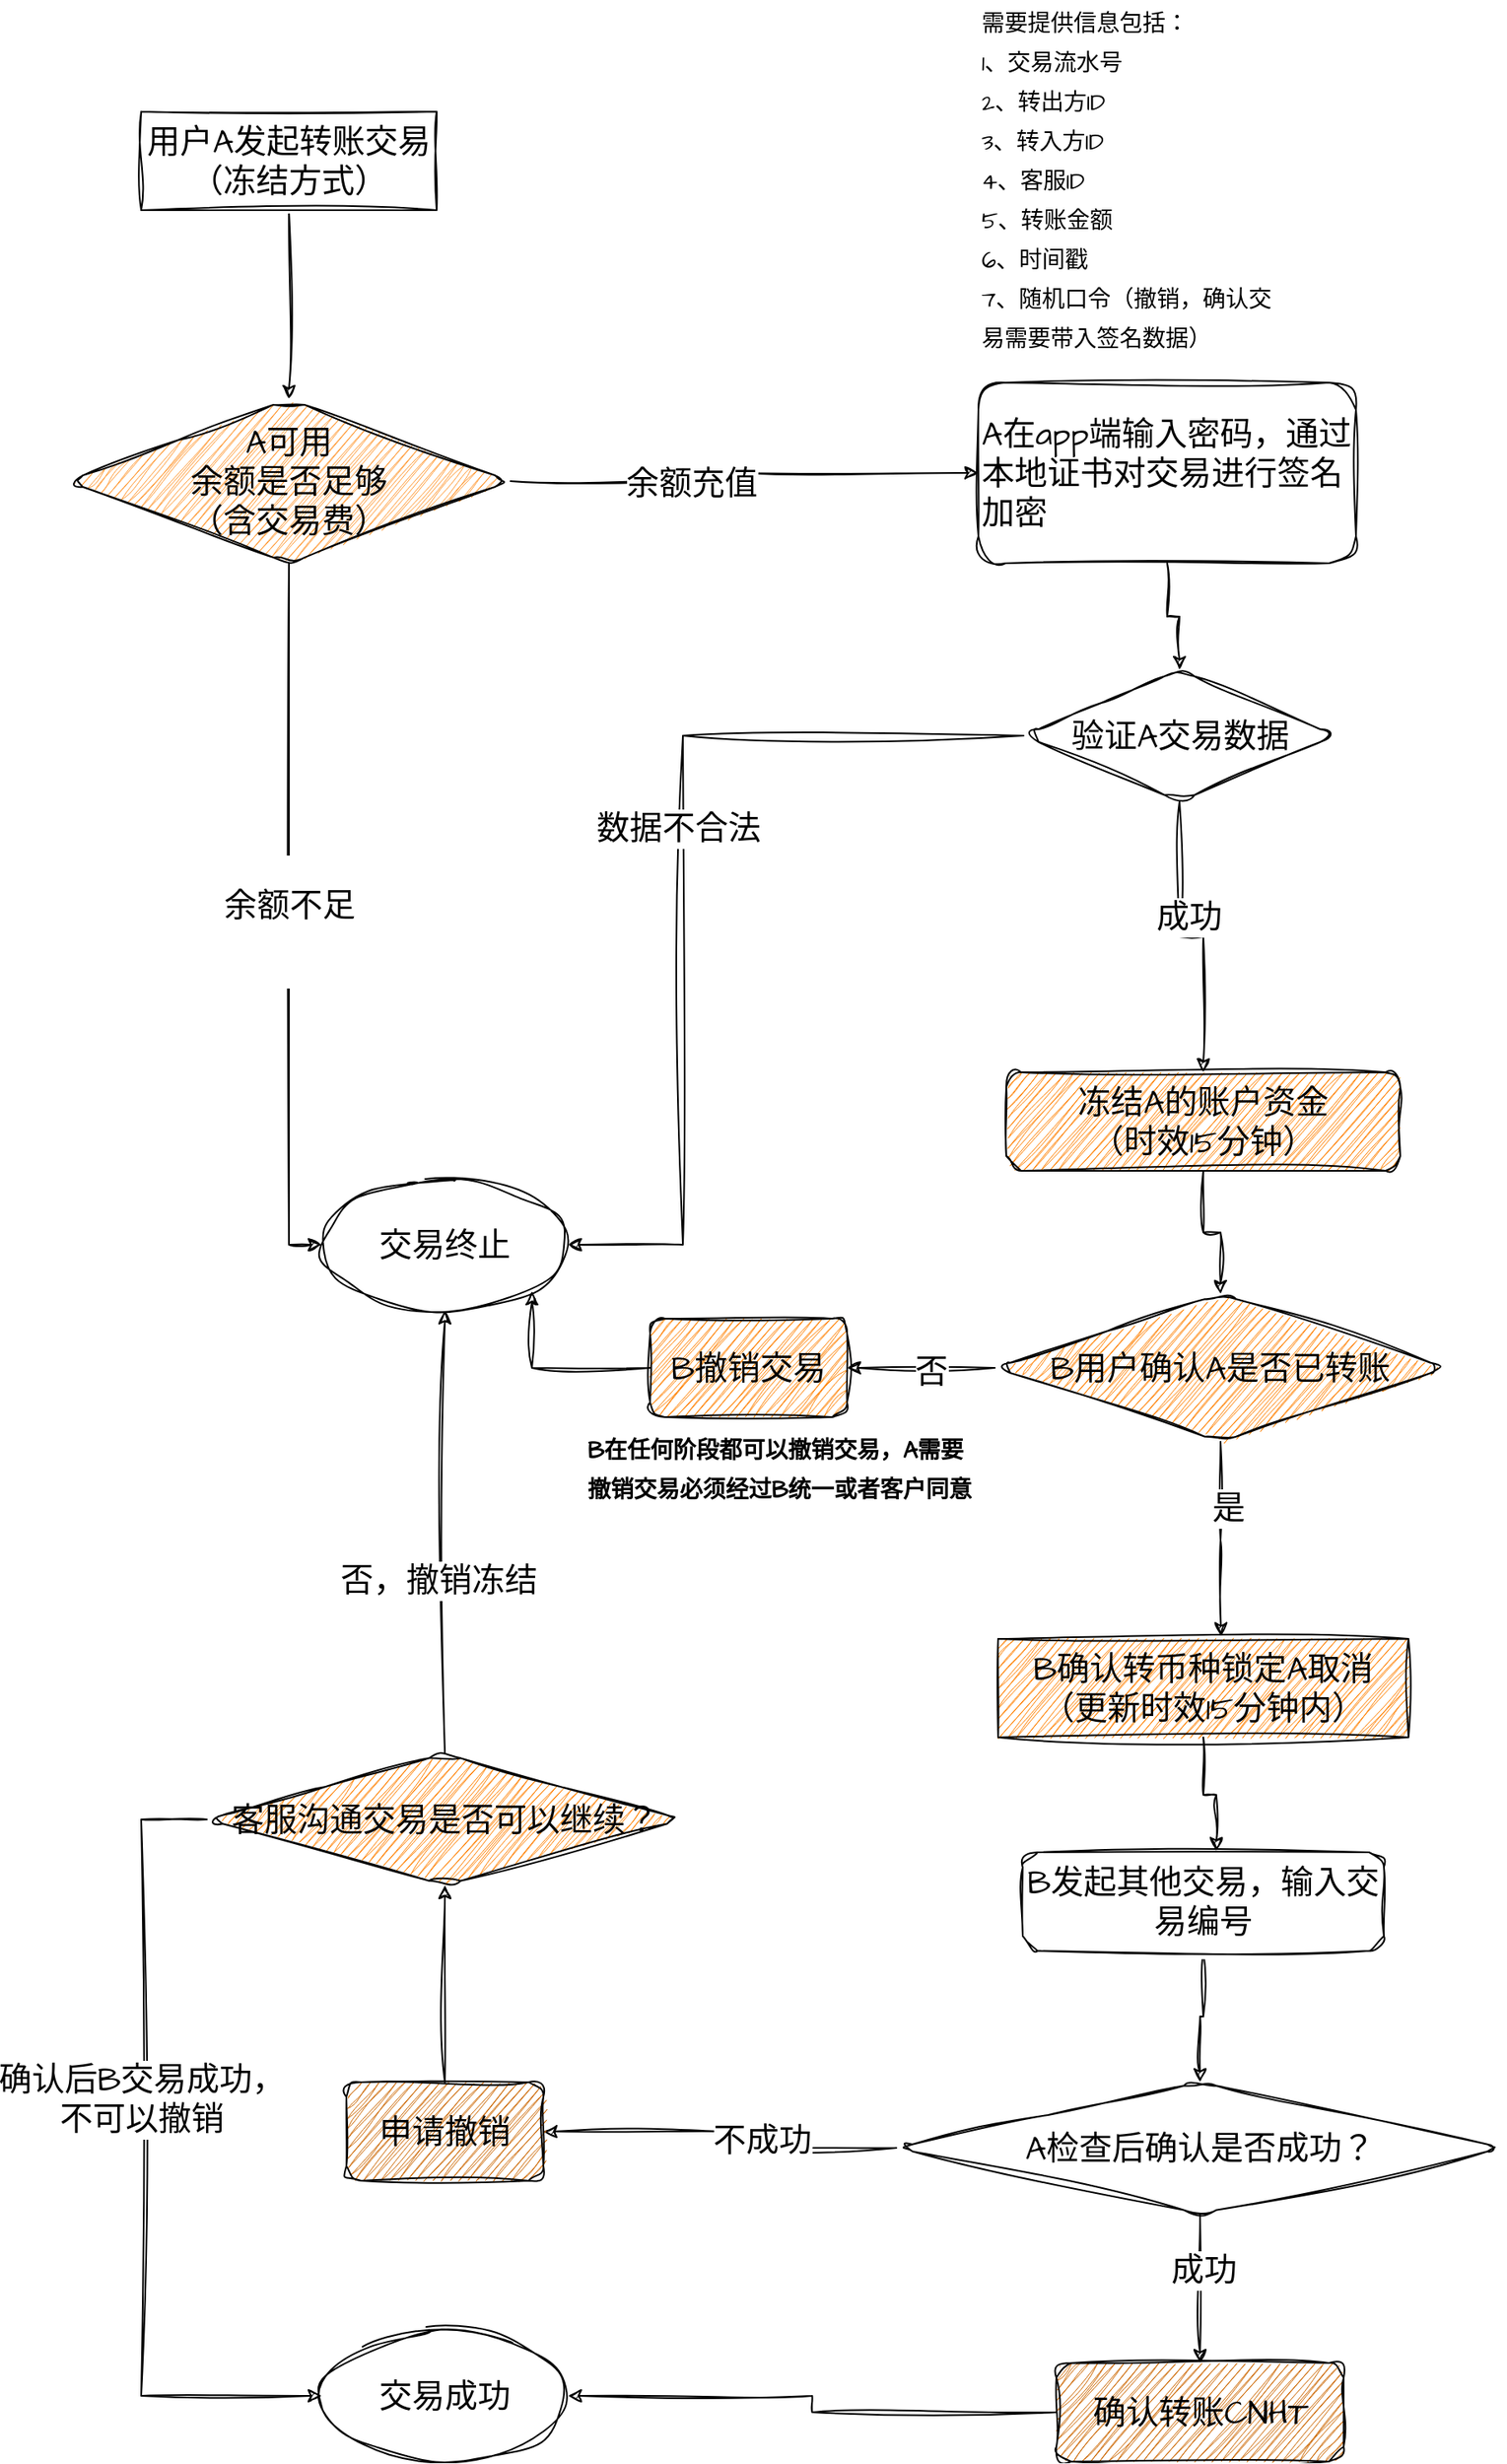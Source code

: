 <mxfile version="21.6.8" type="github">
  <diagram id="C5RBs43oDa-KdzZeNtuy" name="Page-1">
    <mxGraphModel dx="1861" dy="1644" grid="1" gridSize="10" guides="1" tooltips="1" connect="1" arrows="1" fold="1" page="1" pageScale="1" pageWidth="827" pageHeight="1169" math="0" shadow="0">
      <root>
        <mxCell id="WIyWlLk6GJQsqaUBKTNV-0" />
        <mxCell id="WIyWlLk6GJQsqaUBKTNV-1" parent="WIyWlLk6GJQsqaUBKTNV-0" />
        <mxCell id="F3JRNfg1lMUskxYJxzfs-19" value="" style="edgeStyle=orthogonalEdgeStyle;rounded=0;sketch=1;hachureGap=4;jiggle=2;curveFitting=1;orthogonalLoop=1;jettySize=auto;html=1;fontFamily=Architects Daughter;fontSource=https%3A%2F%2Ffonts.googleapis.com%2Fcss%3Ffamily%3DArchitects%2BDaughter;fontSize=16;" edge="1" parent="WIyWlLk6GJQsqaUBKTNV-1" source="F3JRNfg1lMUskxYJxzfs-0" target="F3JRNfg1lMUskxYJxzfs-18">
          <mxGeometry relative="1" as="geometry" />
        </mxCell>
        <mxCell id="F3JRNfg1lMUskxYJxzfs-0" value="A在app端输入密码，通过本地证书对交易进行签名加密" style="whiteSpace=wrap;html=1;rounded=1;glass=0;strokeWidth=1;shadow=0;sketch=1;hachureGap=4;jiggle=2;curveFitting=1;fontFamily=Architects Daughter;fontSource=https%3A%2F%2Ffonts.googleapis.com%2Fcss%3Ffamily%3DArchitects%2BDaughter;fontSize=20;align=left;" vertex="1" parent="WIyWlLk6GJQsqaUBKTNV-1">
          <mxGeometry x="570" y="165" width="230" height="110" as="geometry" />
        </mxCell>
        <mxCell id="F3JRNfg1lMUskxYJxzfs-10" style="edgeStyle=orthogonalEdgeStyle;rounded=0;sketch=1;hachureGap=4;jiggle=2;curveFitting=1;orthogonalLoop=1;jettySize=auto;html=1;entryX=0;entryY=0.5;entryDx=0;entryDy=0;fontFamily=Architects Daughter;fontSource=https%3A%2F%2Ffonts.googleapis.com%2Fcss%3Ffamily%3DArchitects%2BDaughter;fontSize=16;" edge="1" parent="WIyWlLk6GJQsqaUBKTNV-1" source="F3JRNfg1lMUskxYJxzfs-2" target="F3JRNfg1lMUskxYJxzfs-0">
          <mxGeometry relative="1" as="geometry" />
        </mxCell>
        <mxCell id="F3JRNfg1lMUskxYJxzfs-11" value="余额充值" style="edgeLabel;html=1;align=center;verticalAlign=middle;resizable=0;points=[];fontSize=20;fontFamily=Architects Daughter;" vertex="1" connectable="0" parent="F3JRNfg1lMUskxYJxzfs-10">
          <mxGeometry x="-0.244" y="-1" relative="1" as="geometry">
            <mxPoint as="offset" />
          </mxGeometry>
        </mxCell>
        <mxCell id="F3JRNfg1lMUskxYJxzfs-23" value="&#xa;&lt;span style=&quot;color: rgb(0, 0, 0); font-family: &amp;quot;Architects Daughter&amp;quot;; font-size: 20px; font-style: normal; font-variant-ligatures: normal; font-variant-caps: normal; font-weight: 400; letter-spacing: normal; orphans: 2; text-align: center; text-indent: 0px; text-transform: none; widows: 2; word-spacing: 0px; -webkit-text-stroke-width: 0px; background-color: rgb(255, 255, 255); text-decoration-thickness: initial; text-decoration-style: initial; text-decoration-color: initial; float: none; display: inline !important;&quot;&gt;余额不足&lt;/span&gt;&#xa;&#xa;" style="edgeStyle=orthogonalEdgeStyle;rounded=0;sketch=1;hachureGap=4;jiggle=2;curveFitting=1;orthogonalLoop=1;jettySize=auto;html=1;entryX=0;entryY=0.5;entryDx=0;entryDy=0;fontFamily=Architects Daughter;fontSource=https%3A%2F%2Ffonts.googleapis.com%2Fcss%3Ffamily%3DArchitects%2BDaughter;fontSize=16;" edge="1" parent="WIyWlLk6GJQsqaUBKTNV-1" source="F3JRNfg1lMUskxYJxzfs-2" target="F3JRNfg1lMUskxYJxzfs-4">
          <mxGeometry relative="1" as="geometry" />
        </mxCell>
        <mxCell id="F3JRNfg1lMUskxYJxzfs-2" value="A可用&lt;br&gt;余额是否足够&lt;br&gt;（含交易费）" style="rhombus;whiteSpace=wrap;html=1;fontSize=20;fontFamily=Architects Daughter;rounded=1;glass=0;strokeWidth=1;shadow=0;sketch=1;hachureGap=4;jiggle=2;curveFitting=1;fontSource=https%3A%2F%2Ffonts.googleapis.com%2Fcss%3Ffamily%3DArchitects%2BDaughter;fillColor=#FF9933;" vertex="1" parent="WIyWlLk6GJQsqaUBKTNV-1">
          <mxGeometry x="15" y="175" width="270" height="100" as="geometry" />
        </mxCell>
        <mxCell id="F3JRNfg1lMUskxYJxzfs-4" value="交易终止" style="ellipse;whiteSpace=wrap;html=1;fontSize=20;fontFamily=Architects Daughter;rounded=1;glass=0;strokeWidth=1;shadow=0;sketch=1;hachureGap=4;jiggle=2;curveFitting=1;fontSource=https%3A%2F%2Ffonts.googleapis.com%2Fcss%3Ffamily%3DArchitects%2BDaughter;" vertex="1" parent="WIyWlLk6GJQsqaUBKTNV-1">
          <mxGeometry x="170" y="650" width="150" height="80" as="geometry" />
        </mxCell>
        <mxCell id="F3JRNfg1lMUskxYJxzfs-9" style="edgeStyle=orthogonalEdgeStyle;rounded=0;sketch=1;hachureGap=4;jiggle=2;curveFitting=1;orthogonalLoop=1;jettySize=auto;html=1;fontFamily=Architects Daughter;fontSource=https%3A%2F%2Ffonts.googleapis.com%2Fcss%3Ffamily%3DArchitects%2BDaughter;fontSize=16;" edge="1" parent="WIyWlLk6GJQsqaUBKTNV-1" source="F3JRNfg1lMUskxYJxzfs-8" target="F3JRNfg1lMUskxYJxzfs-2">
          <mxGeometry relative="1" as="geometry" />
        </mxCell>
        <mxCell id="F3JRNfg1lMUskxYJxzfs-8" value="用户A发起转账交易（冻结方式）" style="rounded=0;whiteSpace=wrap;html=1;sketch=1;hachureGap=4;jiggle=2;curveFitting=1;fontFamily=Architects Daughter;fontSource=https%3A%2F%2Ffonts.googleapis.com%2Fcss%3Ffamily%3DArchitects%2BDaughter;fontSize=20;" vertex="1" parent="WIyWlLk6GJQsqaUBKTNV-1">
          <mxGeometry x="60" width="180" height="60" as="geometry" />
        </mxCell>
        <mxCell id="F3JRNfg1lMUskxYJxzfs-13" value="&lt;font style=&quot;font-size: 14px;&quot;&gt;需要提供信息包括：&lt;br&gt;1、交易流水号&lt;br&gt;2、转出方ID&lt;br&gt;3、转入方ID&lt;br&gt;4、客服ID&lt;br&gt;5、转账金额&lt;br&gt;6、时间戳&lt;br&gt;7、随机口令（撤销，确认交易需要带入签名数据）&lt;/font&gt;" style="text;html=1;strokeColor=none;fillColor=none;align=left;verticalAlign=middle;whiteSpace=wrap;rounded=0;fontSize=20;fontFamily=Architects Daughter;" vertex="1" parent="WIyWlLk6GJQsqaUBKTNV-1">
          <mxGeometry x="570" y="20" width="190" height="40" as="geometry" />
        </mxCell>
        <mxCell id="F3JRNfg1lMUskxYJxzfs-56" value="" style="edgeStyle=orthogonalEdgeStyle;rounded=0;sketch=1;hachureGap=4;jiggle=2;curveFitting=1;orthogonalLoop=1;jettySize=auto;html=1;fontFamily=Architects Daughter;fontSource=https%3A%2F%2Ffonts.googleapis.com%2Fcss%3Ffamily%3DArchitects%2BDaughter;fontSize=16;" edge="1" parent="WIyWlLk6GJQsqaUBKTNV-1" source="F3JRNfg1lMUskxYJxzfs-14" target="F3JRNfg1lMUskxYJxzfs-55">
          <mxGeometry relative="1" as="geometry" />
        </mxCell>
        <mxCell id="F3JRNfg1lMUskxYJxzfs-14" value="冻结A的账户资金&lt;br&gt;（时效15分钟）" style="whiteSpace=wrap;html=1;rounded=1;glass=0;strokeWidth=1;shadow=0;sketch=1;hachureGap=4;jiggle=2;curveFitting=1;fontFamily=Architects Daughter;fontSource=https%3A%2F%2Ffonts.googleapis.com%2Fcss%3Ffamily%3DArchitects%2BDaughter;fontSize=20;fillColor=#FF8000;" vertex="1" parent="WIyWlLk6GJQsqaUBKTNV-1">
          <mxGeometry x="587" y="585" width="240" height="60" as="geometry" />
        </mxCell>
        <mxCell id="F3JRNfg1lMUskxYJxzfs-20" style="edgeStyle=orthogonalEdgeStyle;rounded=0;sketch=1;hachureGap=4;jiggle=2;curveFitting=1;orthogonalLoop=1;jettySize=auto;html=1;fontFamily=Architects Daughter;fontSource=https%3A%2F%2Ffonts.googleapis.com%2Fcss%3Ffamily%3DArchitects%2BDaughter;fontSize=16;" edge="1" parent="WIyWlLk6GJQsqaUBKTNV-1" source="F3JRNfg1lMUskxYJxzfs-18" target="F3JRNfg1lMUskxYJxzfs-14">
          <mxGeometry relative="1" as="geometry" />
        </mxCell>
        <mxCell id="F3JRNfg1lMUskxYJxzfs-21" value="成功" style="edgeLabel;html=1;align=center;verticalAlign=middle;resizable=0;points=[];fontSize=20;fontFamily=Architects Daughter;" vertex="1" connectable="0" parent="F3JRNfg1lMUskxYJxzfs-20">
          <mxGeometry x="-0.218" y="5" relative="1" as="geometry">
            <mxPoint as="offset" />
          </mxGeometry>
        </mxCell>
        <mxCell id="F3JRNfg1lMUskxYJxzfs-22" style="edgeStyle=orthogonalEdgeStyle;rounded=0;sketch=1;hachureGap=4;jiggle=2;curveFitting=1;orthogonalLoop=1;jettySize=auto;html=1;entryX=1;entryY=0.5;entryDx=0;entryDy=0;fontFamily=Architects Daughter;fontSource=https%3A%2F%2Ffonts.googleapis.com%2Fcss%3Ffamily%3DArchitects%2BDaughter;fontSize=16;" edge="1" parent="WIyWlLk6GJQsqaUBKTNV-1" source="F3JRNfg1lMUskxYJxzfs-18" target="F3JRNfg1lMUskxYJxzfs-4">
          <mxGeometry relative="1" as="geometry">
            <Array as="points">
              <mxPoint x="390" y="380" />
              <mxPoint x="390" y="690" />
            </Array>
          </mxGeometry>
        </mxCell>
        <mxCell id="F3JRNfg1lMUskxYJxzfs-25" value="数据不合法" style="edgeLabel;html=1;align=center;verticalAlign=middle;resizable=0;points=[];fontSize=20;fontFamily=Architects Daughter;" vertex="1" connectable="0" parent="F3JRNfg1lMUskxYJxzfs-22">
          <mxGeometry x="-0.103" y="-3" relative="1" as="geometry">
            <mxPoint as="offset" />
          </mxGeometry>
        </mxCell>
        <mxCell id="F3JRNfg1lMUskxYJxzfs-18" value="&lt;div style=&quot;&quot;&gt;&lt;span style=&quot;background-color: initial;&quot;&gt;验证A交易数据&lt;/span&gt;&lt;/div&gt;" style="rhombus;whiteSpace=wrap;html=1;fontSize=20;fontFamily=Architects Daughter;align=center;rounded=1;glass=0;strokeWidth=1;shadow=0;sketch=1;hachureGap=4;jiggle=2;curveFitting=1;fontSource=https%3A%2F%2Ffonts.googleapis.com%2Fcss%3Ffamily%3DArchitects%2BDaughter;" vertex="1" parent="WIyWlLk6GJQsqaUBKTNV-1">
          <mxGeometry x="597.5" y="340" width="190" height="80" as="geometry" />
        </mxCell>
        <mxCell id="F3JRNfg1lMUskxYJxzfs-40" value="" style="edgeStyle=orthogonalEdgeStyle;rounded=0;sketch=1;hachureGap=4;jiggle=2;curveFitting=1;orthogonalLoop=1;jettySize=auto;html=1;fontFamily=Architects Daughter;fontSource=https%3A%2F%2Ffonts.googleapis.com%2Fcss%3Ffamily%3DArchitects%2BDaughter;fontSize=16;" edge="1" parent="WIyWlLk6GJQsqaUBKTNV-1" source="F3JRNfg1lMUskxYJxzfs-28" target="F3JRNfg1lMUskxYJxzfs-39">
          <mxGeometry relative="1" as="geometry" />
        </mxCell>
        <mxCell id="F3JRNfg1lMUskxYJxzfs-28" value="B发起其他交易，输入交易编号" style="rounded=1;whiteSpace=wrap;html=1;sketch=1;hachureGap=4;jiggle=2;curveFitting=1;fontFamily=Architects Daughter;fontSource=https%3A%2F%2Ffonts.googleapis.com%2Fcss%3Ffamily%3DArchitects%2BDaughter;fontSize=20;" vertex="1" parent="WIyWlLk6GJQsqaUBKTNV-1">
          <mxGeometry x="597" y="1060" width="220" height="60" as="geometry" />
        </mxCell>
        <mxCell id="F3JRNfg1lMUskxYJxzfs-34" value="" style="edgeStyle=orthogonalEdgeStyle;rounded=0;sketch=1;hachureGap=4;jiggle=2;curveFitting=1;orthogonalLoop=1;jettySize=auto;html=1;fontFamily=Architects Daughter;fontSource=https%3A%2F%2Ffonts.googleapis.com%2Fcss%3Ffamily%3DArchitects%2BDaughter;fontSize=16;" edge="1" parent="WIyWlLk6GJQsqaUBKTNV-1" source="F3JRNfg1lMUskxYJxzfs-30" target="F3JRNfg1lMUskxYJxzfs-33">
          <mxGeometry relative="1" as="geometry" />
        </mxCell>
        <mxCell id="F3JRNfg1lMUskxYJxzfs-30" value="确认转账CNHT" style="whiteSpace=wrap;html=1;fontSize=20;fontFamily=Architects Daughter;rounded=1;sketch=1;hachureGap=4;jiggle=2;curveFitting=1;fontSource=https%3A%2F%2Ffonts.googleapis.com%2Fcss%3Ffamily%3DArchitects%2BDaughter;fillColor=#CC6600;" vertex="1" parent="WIyWlLk6GJQsqaUBKTNV-1">
          <mxGeometry x="617.5" y="1371" width="175" height="60" as="geometry" />
        </mxCell>
        <mxCell id="F3JRNfg1lMUskxYJxzfs-33" value="交易成功" style="ellipse;whiteSpace=wrap;html=1;fontSize=20;fontFamily=Architects Daughter;rounded=1;sketch=1;hachureGap=4;jiggle=2;curveFitting=1;fontSource=https%3A%2F%2Ffonts.googleapis.com%2Fcss%3Ffamily%3DArchitects%2BDaughter;" vertex="1" parent="WIyWlLk6GJQsqaUBKTNV-1">
          <mxGeometry x="170" y="1351" width="150" height="80" as="geometry" />
        </mxCell>
        <mxCell id="F3JRNfg1lMUskxYJxzfs-37" style="edgeStyle=orthogonalEdgeStyle;rounded=0;sketch=1;hachureGap=4;jiggle=2;curveFitting=1;orthogonalLoop=1;jettySize=auto;html=1;entryX=0.536;entryY=-0.012;entryDx=0;entryDy=0;entryPerimeter=0;fontFamily=Architects Daughter;fontSource=https%3A%2F%2Ffonts.googleapis.com%2Fcss%3Ffamily%3DArchitects%2BDaughter;fontSize=16;" edge="1" parent="WIyWlLk6GJQsqaUBKTNV-1" source="F3JRNfg1lMUskxYJxzfs-35" target="F3JRNfg1lMUskxYJxzfs-28">
          <mxGeometry relative="1" as="geometry" />
        </mxCell>
        <mxCell id="F3JRNfg1lMUskxYJxzfs-35" value="B确认转币种锁定A取消&lt;br&gt;（更新时效15分钟内）" style="whiteSpace=wrap;html=1;fontSize=20;fontFamily=Architects Daughter;rounded=0;sketch=1;hachureGap=4;jiggle=2;curveFitting=1;fontSource=https%3A%2F%2Ffonts.googleapis.com%2Fcss%3Ffamily%3DArchitects%2BDaughter;fillColor=#FF8000;" vertex="1" parent="WIyWlLk6GJQsqaUBKTNV-1">
          <mxGeometry x="582" y="930" width="250" height="60" as="geometry" />
        </mxCell>
        <mxCell id="F3JRNfg1lMUskxYJxzfs-41" style="edgeStyle=orthogonalEdgeStyle;rounded=0;sketch=1;hachureGap=4;jiggle=2;curveFitting=1;orthogonalLoop=1;jettySize=auto;html=1;entryX=0.5;entryY=0;entryDx=0;entryDy=0;fontFamily=Architects Daughter;fontSource=https%3A%2F%2Ffonts.googleapis.com%2Fcss%3Ffamily%3DArchitects%2BDaughter;fontSize=16;" edge="1" parent="WIyWlLk6GJQsqaUBKTNV-1" source="F3JRNfg1lMUskxYJxzfs-39" target="F3JRNfg1lMUskxYJxzfs-30">
          <mxGeometry relative="1" as="geometry" />
        </mxCell>
        <mxCell id="F3JRNfg1lMUskxYJxzfs-42" value="成功" style="edgeLabel;html=1;align=center;verticalAlign=middle;resizable=0;points=[];fontSize=20;fontFamily=Architects Daughter;" vertex="1" connectable="0" parent="F3JRNfg1lMUskxYJxzfs-41">
          <mxGeometry x="-0.249" y="2" relative="1" as="geometry">
            <mxPoint as="offset" />
          </mxGeometry>
        </mxCell>
        <mxCell id="F3JRNfg1lMUskxYJxzfs-44" value="" style="edgeStyle=orthogonalEdgeStyle;rounded=0;sketch=1;hachureGap=4;jiggle=2;curveFitting=1;orthogonalLoop=1;jettySize=auto;html=1;fontFamily=Architects Daughter;fontSource=https%3A%2F%2Ffonts.googleapis.com%2Fcss%3Ffamily%3DArchitects%2BDaughter;fontSize=16;" edge="1" parent="WIyWlLk6GJQsqaUBKTNV-1" source="F3JRNfg1lMUskxYJxzfs-39" target="F3JRNfg1lMUskxYJxzfs-43">
          <mxGeometry relative="1" as="geometry" />
        </mxCell>
        <mxCell id="F3JRNfg1lMUskxYJxzfs-45" value="不成功" style="edgeLabel;html=1;align=center;verticalAlign=middle;resizable=0;points=[];fontSize=20;fontFamily=Architects Daughter;" vertex="1" connectable="0" parent="F3JRNfg1lMUskxYJxzfs-44">
          <mxGeometry x="-0.272" y="-5" relative="1" as="geometry">
            <mxPoint as="offset" />
          </mxGeometry>
        </mxCell>
        <mxCell id="F3JRNfg1lMUskxYJxzfs-39" value="A检查后确认是否成功？" style="rhombus;whiteSpace=wrap;html=1;fontSize=20;fontFamily=Architects Daughter;rounded=1;sketch=1;hachureGap=4;jiggle=2;curveFitting=1;fontSource=https%3A%2F%2Ffonts.googleapis.com%2Fcss%3Ffamily%3DArchitects%2BDaughter;fillColor=none;" vertex="1" parent="WIyWlLk6GJQsqaUBKTNV-1">
          <mxGeometry x="520" y="1200" width="370" height="80" as="geometry" />
        </mxCell>
        <mxCell id="F3JRNfg1lMUskxYJxzfs-50" value="" style="edgeStyle=orthogonalEdgeStyle;rounded=0;sketch=1;hachureGap=4;jiggle=2;curveFitting=1;orthogonalLoop=1;jettySize=auto;html=1;fontFamily=Architects Daughter;fontSource=https%3A%2F%2Ffonts.googleapis.com%2Fcss%3Ffamily%3DArchitects%2BDaughter;fontSize=16;" edge="1" parent="WIyWlLk6GJQsqaUBKTNV-1" source="F3JRNfg1lMUskxYJxzfs-43" target="F3JRNfg1lMUskxYJxzfs-49">
          <mxGeometry relative="1" as="geometry" />
        </mxCell>
        <mxCell id="F3JRNfg1lMUskxYJxzfs-43" value="申请撤销" style="whiteSpace=wrap;html=1;fontSize=20;fontFamily=Architects Daughter;rounded=1;sketch=1;hachureGap=4;jiggle=2;curveFitting=1;fontSource=https%3A%2F%2Ffonts.googleapis.com%2Fcss%3Ffamily%3DArchitects%2BDaughter;fillColor=#CC6600;" vertex="1" parent="WIyWlLk6GJQsqaUBKTNV-1">
          <mxGeometry x="185" y="1200" width="120" height="60" as="geometry" />
        </mxCell>
        <mxCell id="F3JRNfg1lMUskxYJxzfs-48" style="edgeStyle=orthogonalEdgeStyle;rounded=0;sketch=1;hachureGap=4;jiggle=2;curveFitting=1;orthogonalLoop=1;jettySize=auto;html=1;entryX=0.5;entryY=1;entryDx=0;entryDy=0;fontFamily=Architects Daughter;fontSource=https%3A%2F%2Ffonts.googleapis.com%2Fcss%3Ffamily%3DArchitects%2BDaughter;fontSize=16;exitX=0.5;exitY=0;exitDx=0;exitDy=0;" edge="1" parent="WIyWlLk6GJQsqaUBKTNV-1" source="F3JRNfg1lMUskxYJxzfs-49" target="F3JRNfg1lMUskxYJxzfs-4">
          <mxGeometry relative="1" as="geometry">
            <mxPoint x="245" y="990" as="sourcePoint" />
          </mxGeometry>
        </mxCell>
        <mxCell id="F3JRNfg1lMUskxYJxzfs-51" value="否，撤销冻结" style="edgeLabel;html=1;align=center;verticalAlign=middle;resizable=0;points=[];fontSize=20;fontFamily=Architects Daughter;" vertex="1" connectable="0" parent="F3JRNfg1lMUskxYJxzfs-48">
          <mxGeometry x="-0.216" y="4" relative="1" as="geometry">
            <mxPoint as="offset" />
          </mxGeometry>
        </mxCell>
        <mxCell id="F3JRNfg1lMUskxYJxzfs-52" style="edgeStyle=orthogonalEdgeStyle;rounded=0;sketch=1;hachureGap=4;jiggle=2;curveFitting=1;orthogonalLoop=1;jettySize=auto;html=1;fontFamily=Architects Daughter;fontSource=https%3A%2F%2Ffonts.googleapis.com%2Fcss%3Ffamily%3DArchitects%2BDaughter;fontSize=16;" edge="1" parent="WIyWlLk6GJQsqaUBKTNV-1" source="F3JRNfg1lMUskxYJxzfs-49" target="F3JRNfg1lMUskxYJxzfs-33">
          <mxGeometry relative="1" as="geometry">
            <Array as="points">
              <mxPoint x="60" y="1040" />
              <mxPoint x="60" y="1391" />
            </Array>
          </mxGeometry>
        </mxCell>
        <mxCell id="F3JRNfg1lMUskxYJxzfs-53" value="确认后B交易成功，&lt;br&gt;不可以撤销" style="edgeLabel;html=1;align=center;verticalAlign=middle;resizable=0;points=[];fontSize=20;fontFamily=Architects Daughter;" vertex="1" connectable="0" parent="F3JRNfg1lMUskxYJxzfs-52">
          <mxGeometry x="-0.163" relative="1" as="geometry">
            <mxPoint as="offset" />
          </mxGeometry>
        </mxCell>
        <mxCell id="F3JRNfg1lMUskxYJxzfs-49" value="客服沟通交易是否可以继续？" style="rhombus;whiteSpace=wrap;html=1;fontSize=20;fontFamily=Architects Daughter;rounded=1;sketch=1;hachureGap=4;jiggle=2;curveFitting=1;fontSource=https%3A%2F%2Ffonts.googleapis.com%2Fcss%3Ffamily%3DArchitects%2BDaughter;fillColor=#FF8000;" vertex="1" parent="WIyWlLk6GJQsqaUBKTNV-1">
          <mxGeometry x="100" y="1000" width="290" height="80" as="geometry" />
        </mxCell>
        <mxCell id="F3JRNfg1lMUskxYJxzfs-60" value="" style="edgeStyle=orthogonalEdgeStyle;rounded=0;sketch=1;hachureGap=4;jiggle=2;curveFitting=1;orthogonalLoop=1;jettySize=auto;html=1;fontFamily=Architects Daughter;fontSource=https%3A%2F%2Ffonts.googleapis.com%2Fcss%3Ffamily%3DArchitects%2BDaughter;fontSize=16;" edge="1" parent="WIyWlLk6GJQsqaUBKTNV-1" source="F3JRNfg1lMUskxYJxzfs-55" target="F3JRNfg1lMUskxYJxzfs-59">
          <mxGeometry relative="1" as="geometry" />
        </mxCell>
        <mxCell id="F3JRNfg1lMUskxYJxzfs-66" value="否" style="edgeLabel;html=1;align=center;verticalAlign=middle;resizable=0;points=[];fontSize=20;fontFamily=Architects Daughter;" vertex="1" connectable="0" parent="F3JRNfg1lMUskxYJxzfs-60">
          <mxGeometry x="-0.128" y="2" relative="1" as="geometry">
            <mxPoint as="offset" />
          </mxGeometry>
        </mxCell>
        <mxCell id="F3JRNfg1lMUskxYJxzfs-62" style="edgeStyle=orthogonalEdgeStyle;rounded=0;sketch=1;hachureGap=4;jiggle=2;curveFitting=1;orthogonalLoop=1;jettySize=auto;html=1;entryX=0.543;entryY=-0.026;entryDx=0;entryDy=0;entryPerimeter=0;fontFamily=Architects Daughter;fontSource=https%3A%2F%2Ffonts.googleapis.com%2Fcss%3Ffamily%3DArchitects%2BDaughter;fontSize=16;" edge="1" parent="WIyWlLk6GJQsqaUBKTNV-1" source="F3JRNfg1lMUskxYJxzfs-55" target="F3JRNfg1lMUskxYJxzfs-35">
          <mxGeometry relative="1" as="geometry" />
        </mxCell>
        <mxCell id="F3JRNfg1lMUskxYJxzfs-63" value="是" style="edgeLabel;html=1;align=center;verticalAlign=middle;resizable=0;points=[];fontSize=20;fontFamily=Architects Daughter;" vertex="1" connectable="0" parent="F3JRNfg1lMUskxYJxzfs-62">
          <mxGeometry x="-0.337" y="4" relative="1" as="geometry">
            <mxPoint as="offset" />
          </mxGeometry>
        </mxCell>
        <mxCell id="F3JRNfg1lMUskxYJxzfs-55" value="B用户确认A是否已转账" style="rhombus;whiteSpace=wrap;html=1;fontSize=20;fontFamily=Architects Daughter;fillColor=#FF8000;rounded=1;glass=0;strokeWidth=1;shadow=0;sketch=1;hachureGap=4;jiggle=2;curveFitting=1;fontSource=https%3A%2F%2Ffonts.googleapis.com%2Fcss%3Ffamily%3DArchitects%2BDaughter;" vertex="1" parent="WIyWlLk6GJQsqaUBKTNV-1">
          <mxGeometry x="580" y="720" width="275" height="90" as="geometry" />
        </mxCell>
        <mxCell id="F3JRNfg1lMUskxYJxzfs-68" style="edgeStyle=orthogonalEdgeStyle;rounded=0;sketch=1;hachureGap=4;jiggle=2;curveFitting=1;orthogonalLoop=1;jettySize=auto;html=1;entryX=1;entryY=1;entryDx=0;entryDy=0;fontFamily=Architects Daughter;fontSource=https%3A%2F%2Ffonts.googleapis.com%2Fcss%3Ffamily%3DArchitects%2BDaughter;fontSize=16;" edge="1" parent="WIyWlLk6GJQsqaUBKTNV-1" source="F3JRNfg1lMUskxYJxzfs-59" target="F3JRNfg1lMUskxYJxzfs-4">
          <mxGeometry relative="1" as="geometry" />
        </mxCell>
        <mxCell id="F3JRNfg1lMUskxYJxzfs-59" value="B撤销交易" style="whiteSpace=wrap;html=1;fontSize=20;fontFamily=Architects Daughter;fillColor=#FF8000;rounded=1;glass=0;strokeWidth=1;shadow=0;sketch=1;hachureGap=4;jiggle=2;curveFitting=1;fontSource=https%3A%2F%2Ffonts.googleapis.com%2Fcss%3Ffamily%3DArchitects%2BDaughter;" vertex="1" parent="WIyWlLk6GJQsqaUBKTNV-1">
          <mxGeometry x="370" y="735" width="120" height="60" as="geometry" />
        </mxCell>
        <mxCell id="F3JRNfg1lMUskxYJxzfs-71" value="&lt;b&gt;&lt;font style=&quot;font-size: 14px;&quot;&gt;B在任何阶段都可以撤销交易，A需要撤销交易必须经过B统一或者客户同意&lt;/font&gt;&lt;/b&gt;" style="text;html=1;strokeColor=none;fillColor=none;align=left;verticalAlign=middle;whiteSpace=wrap;rounded=0;fontSize=20;fontFamily=Architects Daughter;" vertex="1" parent="WIyWlLk6GJQsqaUBKTNV-1">
          <mxGeometry x="330" y="810" width="240" height="30" as="geometry" />
        </mxCell>
      </root>
    </mxGraphModel>
  </diagram>
</mxfile>
